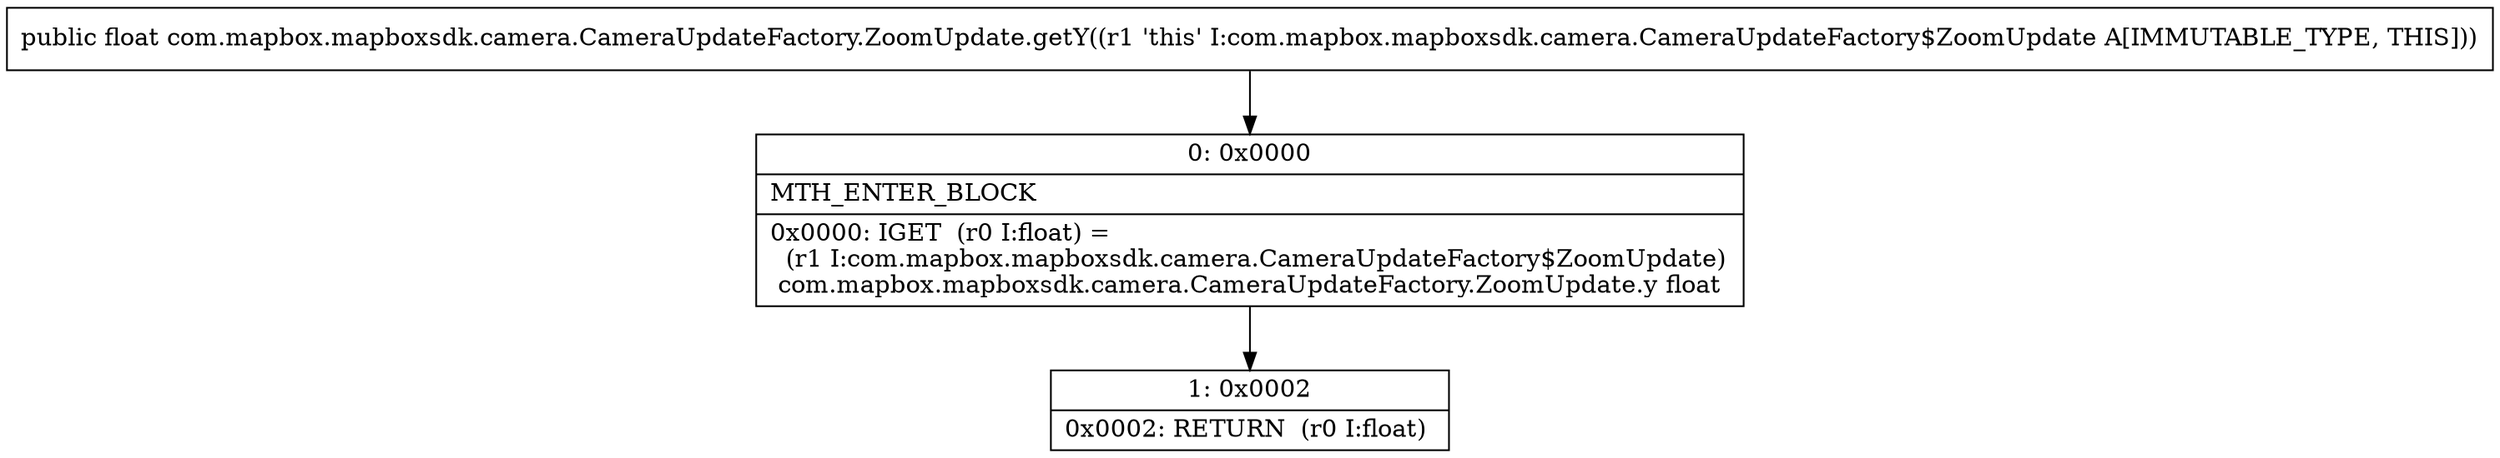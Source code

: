 digraph "CFG forcom.mapbox.mapboxsdk.camera.CameraUpdateFactory.ZoomUpdate.getY()F" {
Node_0 [shape=record,label="{0\:\ 0x0000|MTH_ENTER_BLOCK\l|0x0000: IGET  (r0 I:float) = \l  (r1 I:com.mapbox.mapboxsdk.camera.CameraUpdateFactory$ZoomUpdate)\l com.mapbox.mapboxsdk.camera.CameraUpdateFactory.ZoomUpdate.y float \l}"];
Node_1 [shape=record,label="{1\:\ 0x0002|0x0002: RETURN  (r0 I:float) \l}"];
MethodNode[shape=record,label="{public float com.mapbox.mapboxsdk.camera.CameraUpdateFactory.ZoomUpdate.getY((r1 'this' I:com.mapbox.mapboxsdk.camera.CameraUpdateFactory$ZoomUpdate A[IMMUTABLE_TYPE, THIS])) }"];
MethodNode -> Node_0;
Node_0 -> Node_1;
}

